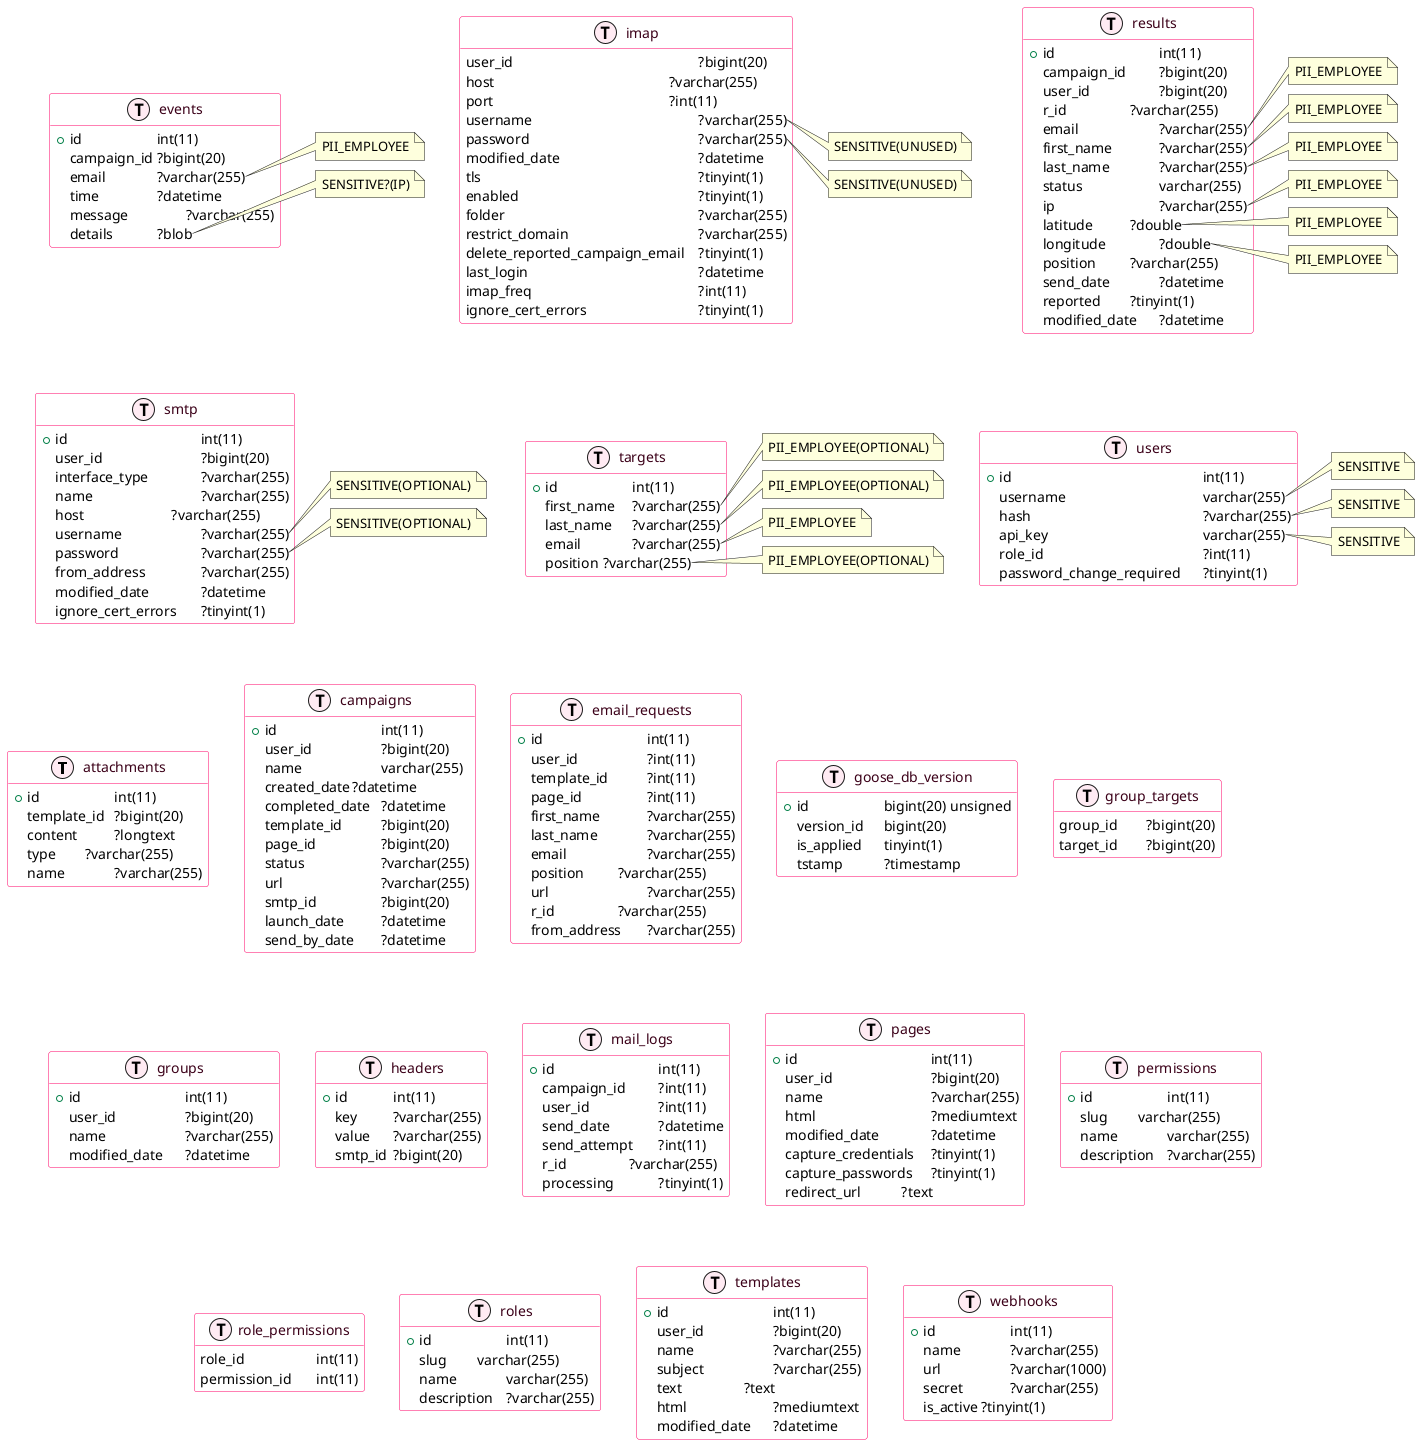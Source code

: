 @startuml

!define table(x) class x << (T,#ffebf3) >>
hide methods
hide stereotypes
skinparam classFontColor #3b0018
skinparam classArrowColor #ff0066
skinparam classBorderColor #ff0066
skinparam classBackgroundColor ##f6f4ee
skinparam shadowing false

table(attachments) {
    {field} +id			int(11)
    {field} template_id	?bigint(20)
    {field} content		?longtext
    {field} type		?varchar(255)
    {field} name		?varchar(255)
}

table(campaigns) {
    {field} +id				int(11)
    {field} user_id			?bigint(20)
    {field} name			varchar(255)
    {field} created_date	?datetime
    {field} completed_date	?datetime
    {field} template_id		?bigint(20)
    {field} page_id			?bigint(20)
    {field} status			?varchar(255)
    {field} url				?varchar(255)
    {field} smtp_id			?bigint(20)
    {field} launch_date		?datetime
    {field} send_by_date	?datetime
}

table(email_requests) {
    {field} +id				int(11)
    {field} user_id			?int(11)
    {field} template_id		?int(11)
    {field} page_id			?int(11)
    {field} first_name		?varchar(255)
    {field} last_name		?varchar(255)
    {field} email			?varchar(255)
    {field} position		?varchar(255)
    {field} url				?varchar(255)
    {field} r_id			?varchar(255)
    {field} from_address	?varchar(255)
}

table(events) {
    {field} +id			int(11)
    {field} campaign_id	?bigint(20)
    {field} email		?varchar(255)
    {field} time		?datetime
    {field} message		?varchar(255)
    {field} details		?blob
}

note right of events::email
PII_EMPLOYEE
end note

note right of events::details
SENSITIVE?(IP)
end note

table(goose_db_version) {
    {field} +id			bigint(20) unsigned
    {field} version_id	bigint(20)
    {field} is_applied	tinyint(1)
    {field} tstamp		?timestamp
}

table(group_targets) {
    {field} group_id	?bigint(20)
    {field} target_id	?bigint(20)
}

table(groups) {
    {field} +id				int(11)
    {field} user_id			?bigint(20)
    {field} name			?varchar(255)
    {field} modified_date	?datetime
}

table(headers) {
    {field} +id		int(11)
    {field} key		?varchar(255)
    {field} value	?varchar(255)
    {field} smtp_id	?bigint(20)
}

table(imap) {
    {field} user_id							?bigint(20)
    {field} host							?varchar(255)
    {field} port							?int(11)
    {field} username						?varchar(255)
    {field} password						?varchar(255)
    {field} modified_date					?datetime
    {field} tls								?tinyint(1)
    {field} enabled							?tinyint(1)
    {field} folder							?varchar(255)
    {field} restrict_domain					?varchar(255)
    {field} delete_reported_campaign_email	?tinyint(1)
    {field} last_login						?datetime
    {field} imap_freq						?int(11)
    {field} ignore_cert_errors				?tinyint(1)
}

note right of imap::username
SENSITIVE(UNUSED)
end note

note right of imap::password
SENSITIVE(UNUSED)
end note

table(mail_logs) {
    {field} +id				int(11)
    {field} campaign_id		?int(11)
    {field} user_id			?int(11)
    {field} send_date		?datetime
    {field} send_attempt	?int(11)
    {field} r_id			?varchar(255)
    {field} processing		?tinyint(1)
}

table(pages) {
    {field} +id					int(11)
    {field} user_id				?bigint(20)
    {field} name				?varchar(255)
    {field} html				?mediumtext
    {field} modified_date		?datetime
    {field} capture_credentials	?tinyint(1)
    {field} capture_passwords	?tinyint(1)
    {field} redirect_url		?text
}

table(permissions) {
    {field} +id			int(11)
    {field} slug		varchar(255)
    {field} name		varchar(255)
    {field} description	?varchar(255)
}

table(results) {
    {field} +id				int(11)
    {field} campaign_id		?bigint(20)
    {field} user_id			?bigint(20)
    {field} r_id			?varchar(255)
    {field} email			?varchar(255)
    {field} first_name		?varchar(255)
    {field} last_name		?varchar(255)
    {field} status			varchar(255)
    {field} ip				?varchar(255)
    {field} latitude		?double
    {field} longitude		?double
    {field} position		?varchar(255)
    {field} send_date		?datetime
    {field} reported		?tinyint(1)
    {field} modified_date	?datetime
}

note right of results::email
PII_EMPLOYEE
end note

note right of results::first_name
PII_EMPLOYEE
end note

note right of results::last_name
PII_EMPLOYEE
end note

note right of results::ip
PII_EMPLOYEE
end note

note right of results::latitude
PII_EMPLOYEE
end note

note right of results::longitude
PII_EMPLOYEE
end note

table(role_permissions) {
    {field} role_id			int(11)
    {field} permission_id	int(11)
}

table(roles) {
    {field} +id			int(11)
    {field} slug		varchar(255)
    {field} name		varchar(255)
    {field} description	?varchar(255)
}

table(smtp) {
    {field} +id					int(11)
    {field} user_id				?bigint(20)
    {field} interface_type		?varchar(255)
    {field} name				?varchar(255)
    {field} host				?varchar(255)
    {field} username			?varchar(255)
    {field} password			?varchar(255)
    {field} from_address		?varchar(255)
    {field} modified_date		?datetime
    {field} ignore_cert_errors	?tinyint(1)
}

note right of smtp::username
SENSITIVE(OPTIONAL)
end note

note right of smtp::password
SENSITIVE(OPTIONAL)
end note

table(targets) {
    {field} +id			int(11)
    {field} first_name	?varchar(255)
    {field} last_name	?varchar(255)
    {field} email		?varchar(255)
    {field} position	?varchar(255)
}

note right of targets::first_name
PII_EMPLOYEE(OPTIONAL)
end note

note right of targets::last_name
PII_EMPLOYEE(OPTIONAL)
end note

note right of targets::email
PII_EMPLOYEE
end note

note right of targets::position
PII_EMPLOYEE(OPTIONAL)
end note

table(templates) {
    {field} +id				int(11)
    {field} user_id			?bigint(20)
    {field} name			?varchar(255)
    {field} subject			?varchar(255)
    {field} text			?text
    {field} html			?mediumtext
    {field} modified_date	?datetime
}

table(users) {
    {field} +id							int(11)
    {field} username					varchar(255)
    {field} hash						?varchar(255)
    {field} api_key						varchar(255)
    {field} role_id						?int(11)
    {field} password_change_required	?tinyint(1)
}

note right of users::username
SENSITIVE
end note

note right of users::hash
SENSITIVE
end note

note right of users::api_key
SENSITIVE
end note

table(webhooks) {
    {field} +id			int(11)
    {field} name		?varchar(255)
    {field} url			?varchar(1000)
    {field} secret		?varchar(255)
    {field} is_active	?tinyint(1)
}

' The following directives add hidden vertical connectors between elements to
' force PlantUML to not create an excessively wide diagram.

events <|-[hidden]- smtp
imap <|-[hidden]- targets
results <|-[hidden]- users

targets <|-[hidden]- attachments
targets <|-[hidden]- campaigns
targets <|-[hidden]- email_requests
targets <|-[hidden]- goose_db_version
targets <|-[hidden]- group_targets

email_requests <|-[hidden]- groups
email_requests <|-[hidden]- headers
email_requests <|-[hidden]- mail_logs
email_requests <|-[hidden]- pages
email_requests <|-[hidden]- permissions

mail_logs <|-[hidden]- role_permissions
mail_logs <|-[hidden]- roles
mail_logs <|-[hidden]- templates
mail_logs <|-[hidden]- webhooks

@enduml
